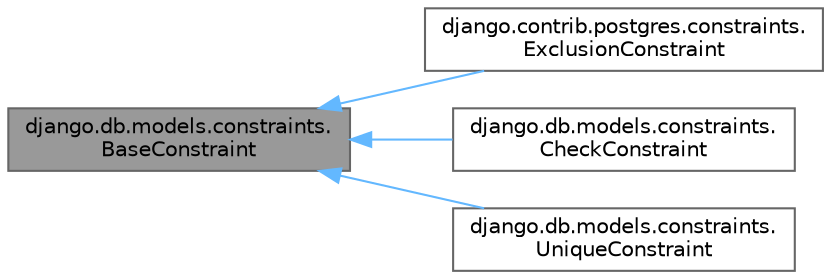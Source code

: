 digraph "django.db.models.constraints.BaseConstraint"
{
 // LATEX_PDF_SIZE
  bgcolor="transparent";
  edge [fontname=Helvetica,fontsize=10,labelfontname=Helvetica,labelfontsize=10];
  node [fontname=Helvetica,fontsize=10,shape=box,height=0.2,width=0.4];
  rankdir="LR";
  Node1 [id="Node000001",label="django.db.models.constraints.\lBaseConstraint",height=0.2,width=0.4,color="gray40", fillcolor="grey60", style="filled", fontcolor="black",tooltip=" "];
  Node1 -> Node2 [id="edge4_Node000001_Node000002",dir="back",color="steelblue1",style="solid",tooltip=" "];
  Node2 [id="Node000002",label="django.contrib.postgres.constraints.\lExclusionConstraint",height=0.2,width=0.4,color="gray40", fillcolor="white", style="filled",URL="$classdjango_1_1contrib_1_1postgres_1_1constraints_1_1ExclusionConstraint.html",tooltip=" "];
  Node1 -> Node3 [id="edge5_Node000001_Node000003",dir="back",color="steelblue1",style="solid",tooltip=" "];
  Node3 [id="Node000003",label="django.db.models.constraints.\lCheckConstraint",height=0.2,width=0.4,color="gray40", fillcolor="white", style="filled",URL="$classdjango_1_1db_1_1models_1_1constraints_1_1CheckConstraint.html",tooltip=" "];
  Node1 -> Node4 [id="edge6_Node000001_Node000004",dir="back",color="steelblue1",style="solid",tooltip=" "];
  Node4 [id="Node000004",label="django.db.models.constraints.\lUniqueConstraint",height=0.2,width=0.4,color="gray40", fillcolor="white", style="filled",URL="$classdjango_1_1db_1_1models_1_1constraints_1_1UniqueConstraint.html",tooltip=" "];
}

